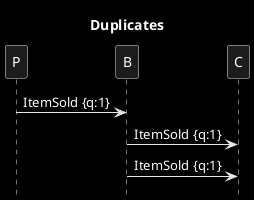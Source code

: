 @startuml
title Duplicates
hide footbox
skinparam monochrome reverse

P->B: ItemSold {q:1}
B->C: ItemSold {q:1}
B->C: ItemSold {q:1}
@enduml
? inbox
? duplicates between P->B